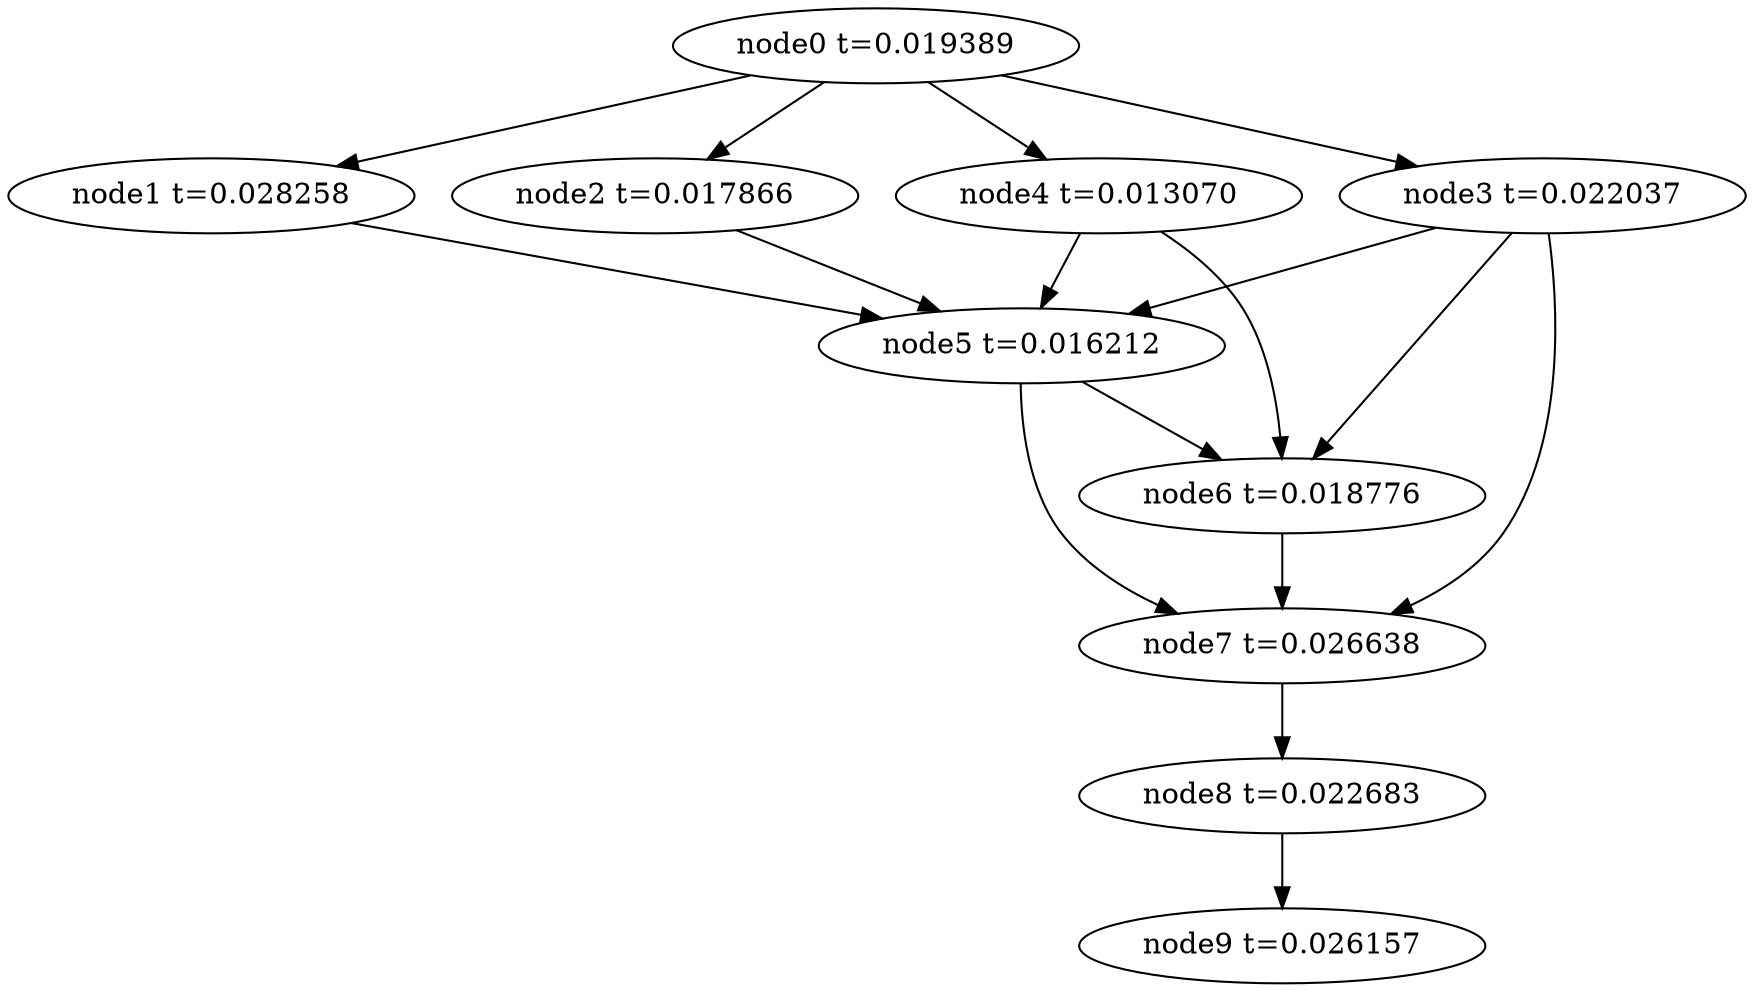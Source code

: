 digraph g{
	node9[label="node9 t=0.026157"]
	node8 -> node9
	node8[label="node8 t=0.022683"];
	node7 -> node8
	node7[label="node7 t=0.026638"];
	node6 -> node7
	node6[label="node6 t=0.018776"];
	node5 -> node7
	node5 -> node6
	node5[label="node5 t=0.016212"];
	node4 -> node6
	node4 -> node5
	node4[label="node4 t=0.013070"];
	node3 -> node7
	node3 -> node6
	node3 -> node5
	node3[label="node3 t=0.022037"];
	node2 -> node5
	node2[label="node2 t=0.017866"];
	node1 -> node5
	node1[label="node1 t=0.028258"];
	node0 -> node4
	node0 -> node3
	node0 -> node2
	node0 -> node1
	node0[label="node0 t=0.019389"];
}
